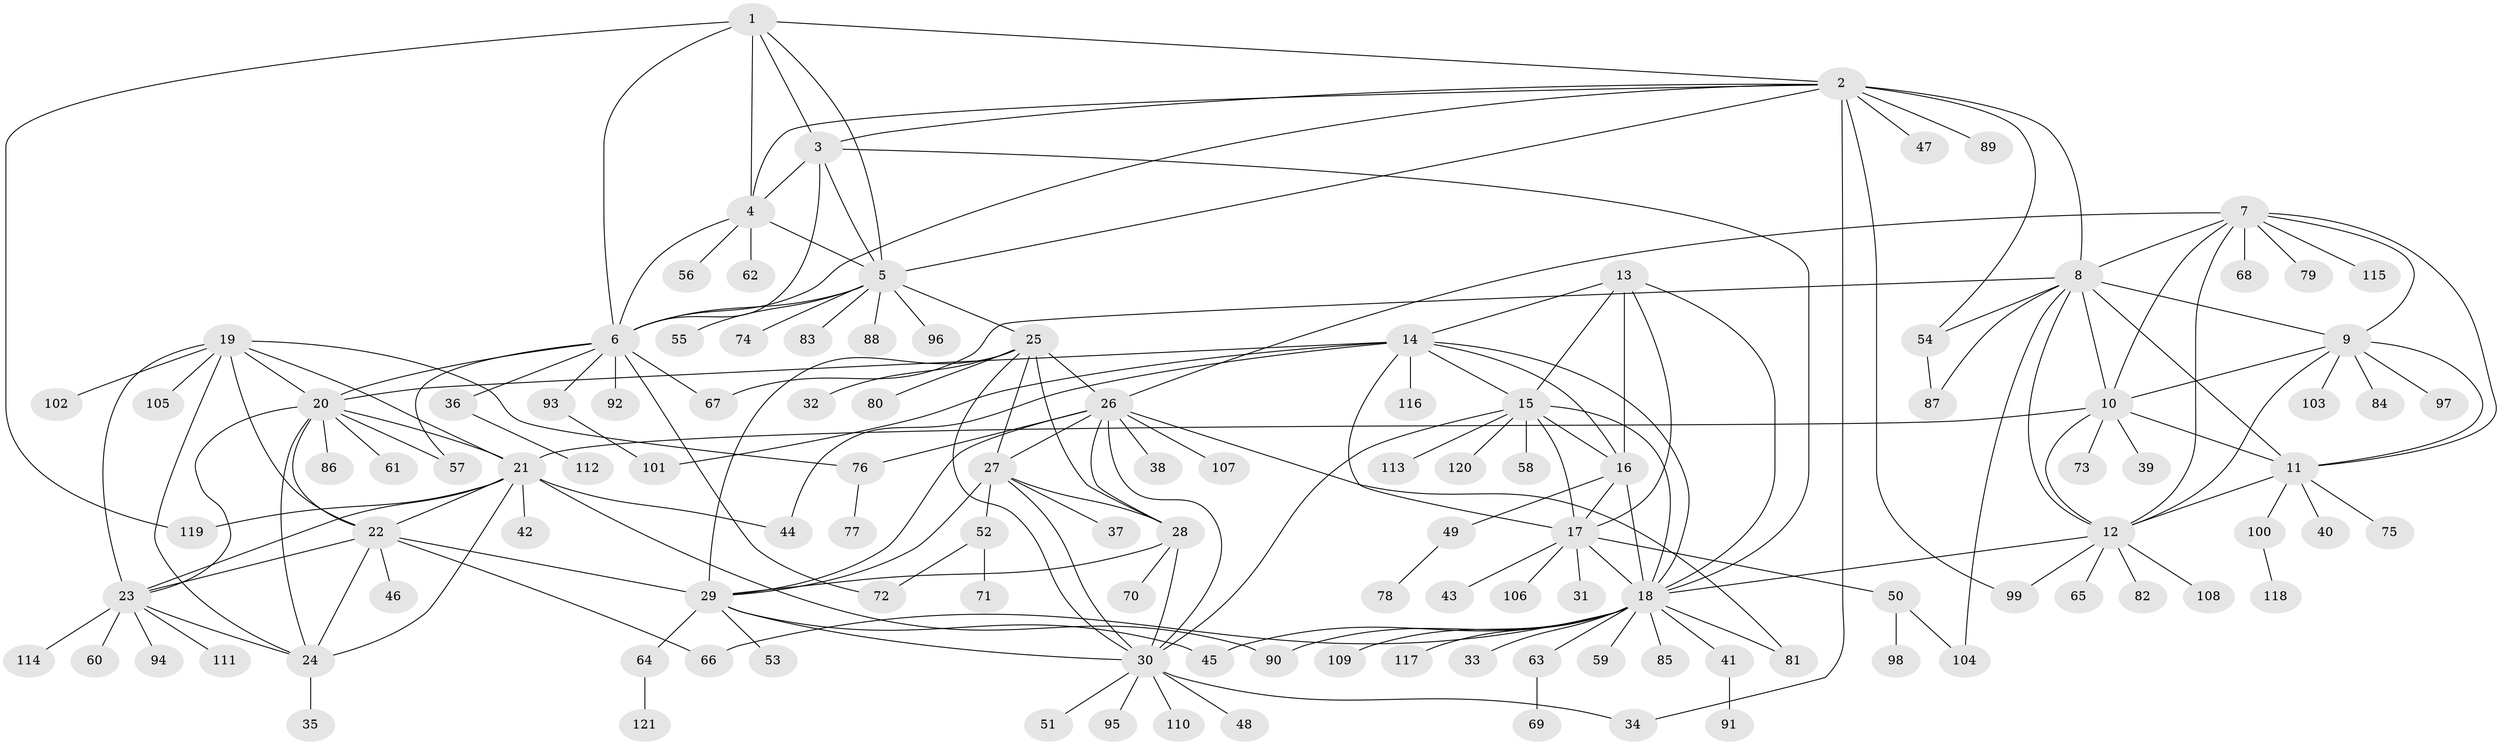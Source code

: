// Generated by graph-tools (version 1.1) at 2025/37/03/09/25 02:37:44]
// undirected, 121 vertices, 192 edges
graph export_dot {
graph [start="1"]
  node [color=gray90,style=filled];
  1;
  2;
  3;
  4;
  5;
  6;
  7;
  8;
  9;
  10;
  11;
  12;
  13;
  14;
  15;
  16;
  17;
  18;
  19;
  20;
  21;
  22;
  23;
  24;
  25;
  26;
  27;
  28;
  29;
  30;
  31;
  32;
  33;
  34;
  35;
  36;
  37;
  38;
  39;
  40;
  41;
  42;
  43;
  44;
  45;
  46;
  47;
  48;
  49;
  50;
  51;
  52;
  53;
  54;
  55;
  56;
  57;
  58;
  59;
  60;
  61;
  62;
  63;
  64;
  65;
  66;
  67;
  68;
  69;
  70;
  71;
  72;
  73;
  74;
  75;
  76;
  77;
  78;
  79;
  80;
  81;
  82;
  83;
  84;
  85;
  86;
  87;
  88;
  89;
  90;
  91;
  92;
  93;
  94;
  95;
  96;
  97;
  98;
  99;
  100;
  101;
  102;
  103;
  104;
  105;
  106;
  107;
  108;
  109;
  110;
  111;
  112;
  113;
  114;
  115;
  116;
  117;
  118;
  119;
  120;
  121;
  1 -- 2;
  1 -- 3;
  1 -- 4;
  1 -- 5;
  1 -- 6;
  1 -- 119;
  2 -- 3;
  2 -- 4;
  2 -- 5;
  2 -- 6;
  2 -- 8;
  2 -- 34;
  2 -- 47;
  2 -- 54;
  2 -- 89;
  2 -- 99;
  3 -- 4;
  3 -- 5;
  3 -- 6;
  3 -- 18;
  4 -- 5;
  4 -- 6;
  4 -- 56;
  4 -- 62;
  5 -- 6;
  5 -- 25;
  5 -- 55;
  5 -- 74;
  5 -- 83;
  5 -- 88;
  5 -- 96;
  6 -- 20;
  6 -- 36;
  6 -- 57;
  6 -- 67;
  6 -- 72;
  6 -- 92;
  6 -- 93;
  7 -- 8;
  7 -- 9;
  7 -- 10;
  7 -- 11;
  7 -- 12;
  7 -- 26;
  7 -- 68;
  7 -- 79;
  7 -- 115;
  8 -- 9;
  8 -- 10;
  8 -- 11;
  8 -- 12;
  8 -- 54;
  8 -- 67;
  8 -- 87;
  8 -- 104;
  9 -- 10;
  9 -- 11;
  9 -- 12;
  9 -- 84;
  9 -- 97;
  9 -- 103;
  10 -- 11;
  10 -- 12;
  10 -- 21;
  10 -- 39;
  10 -- 73;
  11 -- 12;
  11 -- 40;
  11 -- 75;
  11 -- 100;
  12 -- 18;
  12 -- 65;
  12 -- 82;
  12 -- 99;
  12 -- 108;
  13 -- 14;
  13 -- 15;
  13 -- 16;
  13 -- 17;
  13 -- 18;
  14 -- 15;
  14 -- 16;
  14 -- 17;
  14 -- 18;
  14 -- 20;
  14 -- 44;
  14 -- 101;
  14 -- 116;
  15 -- 16;
  15 -- 17;
  15 -- 18;
  15 -- 30;
  15 -- 58;
  15 -- 113;
  15 -- 120;
  16 -- 17;
  16 -- 18;
  16 -- 49;
  17 -- 18;
  17 -- 31;
  17 -- 43;
  17 -- 50;
  17 -- 106;
  18 -- 33;
  18 -- 41;
  18 -- 45;
  18 -- 59;
  18 -- 63;
  18 -- 66;
  18 -- 81;
  18 -- 85;
  18 -- 90;
  18 -- 109;
  18 -- 117;
  19 -- 20;
  19 -- 21;
  19 -- 22;
  19 -- 23;
  19 -- 24;
  19 -- 76;
  19 -- 102;
  19 -- 105;
  20 -- 21;
  20 -- 22;
  20 -- 23;
  20 -- 24;
  20 -- 57;
  20 -- 61;
  20 -- 86;
  21 -- 22;
  21 -- 23;
  21 -- 24;
  21 -- 42;
  21 -- 44;
  21 -- 90;
  21 -- 119;
  22 -- 23;
  22 -- 24;
  22 -- 29;
  22 -- 46;
  22 -- 66;
  23 -- 24;
  23 -- 60;
  23 -- 94;
  23 -- 111;
  23 -- 114;
  24 -- 35;
  25 -- 26;
  25 -- 27;
  25 -- 28;
  25 -- 29;
  25 -- 30;
  25 -- 32;
  25 -- 80;
  26 -- 27;
  26 -- 28;
  26 -- 29;
  26 -- 30;
  26 -- 38;
  26 -- 76;
  26 -- 81;
  26 -- 107;
  27 -- 28;
  27 -- 29;
  27 -- 30;
  27 -- 37;
  27 -- 52;
  28 -- 29;
  28 -- 30;
  28 -- 70;
  29 -- 30;
  29 -- 45;
  29 -- 53;
  29 -- 64;
  30 -- 34;
  30 -- 48;
  30 -- 51;
  30 -- 95;
  30 -- 110;
  36 -- 112;
  41 -- 91;
  49 -- 78;
  50 -- 98;
  50 -- 104;
  52 -- 71;
  52 -- 72;
  54 -- 87;
  63 -- 69;
  64 -- 121;
  76 -- 77;
  93 -- 101;
  100 -- 118;
}
